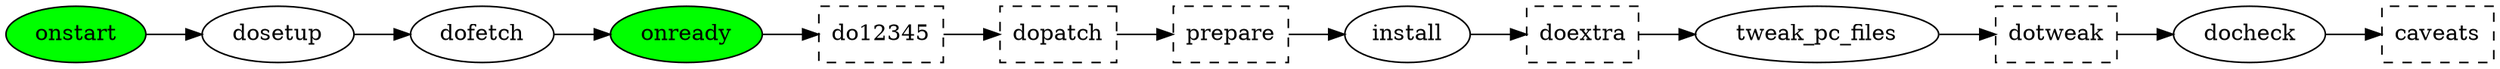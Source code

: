 digraph {
    rankdir="LR"

    onstart -> dosetup -> dofetch -> onready -> do12345 -> dopatch -> prepare -> install -> doextra -> tweak_pc_files -> dotweak -> docheck -> caveats

    onstart [fillcolor="green";style=filled]
    onready [fillcolor="green";style=filled]

    do12345 [shape="box"; style="dashed"];
    dopatch [shape="box"; style="dashed"];
    prepare [shape="box"; style="dashed"];
    doextra [shape="box"; style="dashed"];
    dotweak [shape="box"; style="dashed"];
    caveats [shape="box"; style="dashed"];
}
